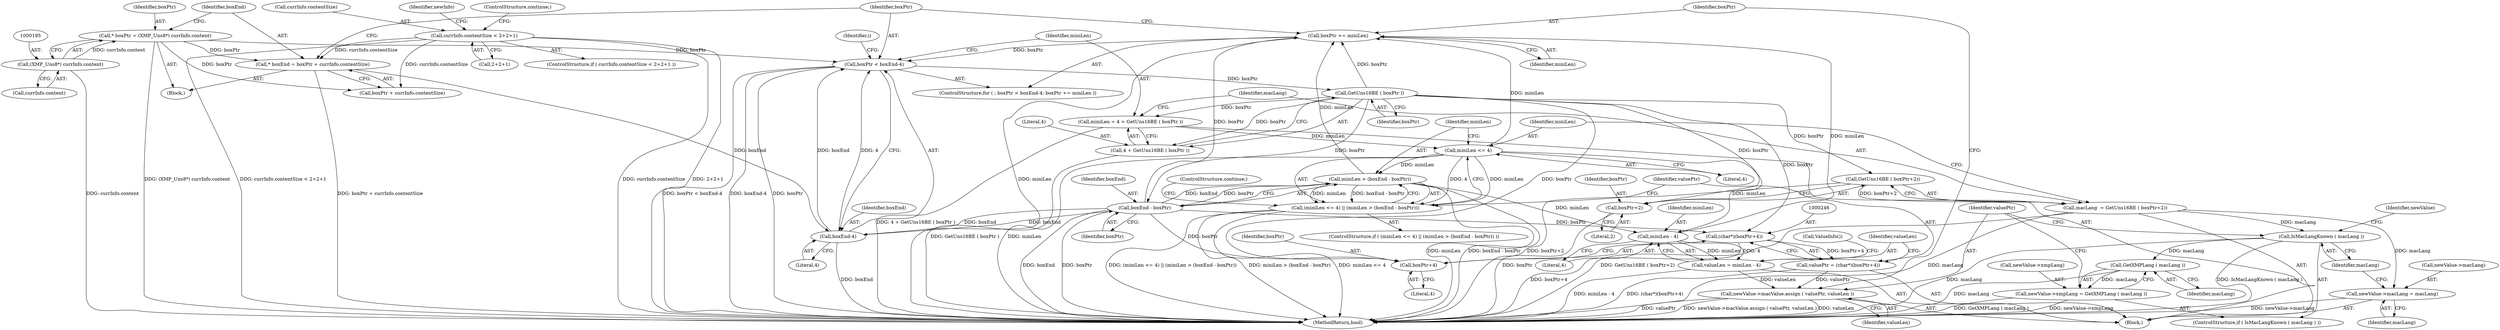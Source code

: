digraph "1_exempi_886cd1d2314755adb1f4cdb99c16ff00830f0331@pointer" {
"1000215" [label="(Call,boxPtr += miniLen)"];
"1000236" [label="(Call,miniLen > (boxEnd - boxPtr))"];
"1000233" [label="(Call,miniLen <= 4)"];
"1000219" [label="(Call,miniLen = 4 + GetUns16BE ( boxPtr ))"];
"1000223" [label="(Call,GetUns16BE ( boxPtr ))"];
"1000210" [label="(Call,boxPtr < boxEnd-4)"];
"1000215" [label="(Call,boxPtr += miniLen)"];
"1000253" [label="(Call,miniLen - 4)"];
"1000238" [label="(Call,boxEnd - boxPtr)"];
"1000212" [label="(Call,boxEnd-4)"];
"1000200" [label="(Call,* boxEnd = boxPtr + currInfo.contentSize)"];
"1000192" [label="(Call,* boxPtr = (XMP_Uns8*) currInfo.content)"];
"1000194" [label="(Call,(XMP_Uns8*) currInfo.content)"];
"1000159" [label="(Call,currInfo.contentSize < 2+2+1)"];
"1000232" [label="(Call,(miniLen <= 4) || (miniLen > (boxEnd - boxPtr)))"];
"1000251" [label="(Call,valueLen = miniLen - 4)"];
"1000277" [label="(Call,newValue->macValue.assign ( valuePtr, valueLen ))"];
"1000221" [label="(Call,4 + GetUns16BE ( boxPtr ))"];
"1000227" [label="(Call,GetUns16BE ( boxPtr+2))"];
"1000225" [label="(Call,macLang  = GetUns16BE ( boxPtr+2))"];
"1000263" [label="(Call,newValue->macLang = macLang)"];
"1000269" [label="(Call,IsMacLangKnown ( macLang ))"];
"1000275" [label="(Call,GetXMPLang ( macLang ))"];
"1000271" [label="(Call,newValue->xmpLang = GetXMPLang ( macLang ))"];
"1000228" [label="(Call,boxPtr+2)"];
"1000245" [label="(Call,(char*)(boxPtr+4))"];
"1000243" [label="(Call,valuePtr = (char*)(boxPtr+4))"];
"1000247" [label="(Call,boxPtr+4)"];
"1000133" [label="(Identifier,i)"];
"1000251" [label="(Call,valueLen = miniLen - 4)"];
"1000218" [label="(Block,)"];
"1000270" [label="(Identifier,macLang)"];
"1000236" [label="(Call,miniLen > (boxEnd - boxPtr))"];
"1000233" [label="(Call,miniLen <= 4)"];
"1000276" [label="(Identifier,macLang)"];
"1000267" [label="(Identifier,macLang)"];
"1000159" [label="(Call,currInfo.contentSize < 2+2+1)"];
"1000238" [label="(Call,boxEnd - boxPtr)"];
"1000271" [label="(Call,newValue->xmpLang = GetXMPLang ( macLang ))"];
"1000237" [label="(Identifier,miniLen)"];
"1000228" [label="(Call,boxPtr+2)"];
"1000273" [label="(Identifier,newValue)"];
"1000255" [label="(Literal,4)"];
"1000216" [label="(Identifier,boxPtr)"];
"1000231" [label="(ControlStructure,if ( (miniLen <= 4) || (miniLen > (boxEnd - boxPtr)) ))"];
"1000223" [label="(Call,GetUns16BE ( boxPtr ))"];
"1000192" [label="(Call,* boxPtr = (XMP_Uns8*) currInfo.content)"];
"1000213" [label="(Identifier,boxEnd)"];
"1000249" [label="(Literal,4)"];
"1000215" [label="(Call,boxPtr += miniLen)"];
"1000171" [label="(Identifier,newInfo)"];
"1000279" [label="(Identifier,valueLen)"];
"1000278" [label="(Identifier,valuePtr)"];
"1000240" [label="(Identifier,boxPtr)"];
"1000193" [label="(Identifier,boxPtr)"];
"1000202" [label="(Call,boxPtr + currInfo.contentSize)"];
"1000243" [label="(Call,valuePtr = (char*)(boxPtr+4))"];
"1000217" [label="(Identifier,miniLen)"];
"1000283" [label="(MethodReturn,bool)"];
"1000220" [label="(Identifier,miniLen)"];
"1000212" [label="(Call,boxEnd-4)"];
"1000230" [label="(Literal,2)"];
"1000168" [label="(ControlStructure,continue;)"];
"1000269" [label="(Call,IsMacLangKnown ( macLang ))"];
"1000224" [label="(Identifier,boxPtr)"];
"1000210" [label="(Call,boxPtr < boxEnd-4)"];
"1000268" [label="(ControlStructure,if ( IsMacLangKnown ( macLang ) ))"];
"1000275" [label="(Call,GetXMPLang ( macLang ))"];
"1000263" [label="(Call,newValue->macLang = macLang)"];
"1000201" [label="(Identifier,boxEnd)"];
"1000257" [label="(Call,ValueInfo())"];
"1000163" [label="(Call,2+2+1)"];
"1000272" [label="(Call,newValue->xmpLang)"];
"1000196" [label="(Call,currInfo.content)"];
"1000235" [label="(Literal,4)"];
"1000248" [label="(Identifier,boxPtr)"];
"1000160" [label="(Call,currInfo.contentSize)"];
"1000222" [label="(Literal,4)"];
"1000245" [label="(Call,(char*)(boxPtr+4))"];
"1000247" [label="(Call,boxPtr+4)"];
"1000254" [label="(Identifier,miniLen)"];
"1000158" [label="(ControlStructure,if ( currInfo.contentSize < 2+2+1 ))"];
"1000277" [label="(Call,newValue->macValue.assign ( valuePtr, valueLen ))"];
"1000253" [label="(Call,miniLen - 4)"];
"1000225" [label="(Call,macLang  = GetUns16BE ( boxPtr+2))"];
"1000241" [label="(ControlStructure,continue;)"];
"1000221" [label="(Call,4 + GetUns16BE ( boxPtr ))"];
"1000234" [label="(Identifier,miniLen)"];
"1000219" [label="(Call,miniLen = 4 + GetUns16BE ( boxPtr ))"];
"1000200" [label="(Call,* boxEnd = boxPtr + currInfo.contentSize)"];
"1000209" [label="(ControlStructure,for ( ; boxPtr < boxEnd-4; boxPtr += miniLen ))"];
"1000229" [label="(Identifier,boxPtr)"];
"1000239" [label="(Identifier,boxEnd)"];
"1000214" [label="(Literal,4)"];
"1000264" [label="(Call,newValue->macLang)"];
"1000244" [label="(Identifier,valuePtr)"];
"1000226" [label="(Identifier,macLang)"];
"1000227" [label="(Call,GetUns16BE ( boxPtr+2))"];
"1000232" [label="(Call,(miniLen <= 4) || (miniLen > (boxEnd - boxPtr)))"];
"1000211" [label="(Identifier,boxPtr)"];
"1000134" [label="(Block,)"];
"1000194" [label="(Call,(XMP_Uns8*) currInfo.content)"];
"1000252" [label="(Identifier,valueLen)"];
"1000215" -> "1000209"  [label="AST: "];
"1000215" -> "1000217"  [label="CFG: "];
"1000216" -> "1000215"  [label="AST: "];
"1000217" -> "1000215"  [label="AST: "];
"1000211" -> "1000215"  [label="CFG: "];
"1000215" -> "1000283"  [label="DDG: miniLen"];
"1000215" -> "1000210"  [label="DDG: boxPtr"];
"1000236" -> "1000215"  [label="DDG: miniLen"];
"1000253" -> "1000215"  [label="DDG: miniLen"];
"1000233" -> "1000215"  [label="DDG: miniLen"];
"1000238" -> "1000215"  [label="DDG: boxPtr"];
"1000223" -> "1000215"  [label="DDG: boxPtr"];
"1000236" -> "1000232"  [label="AST: "];
"1000236" -> "1000238"  [label="CFG: "];
"1000237" -> "1000236"  [label="AST: "];
"1000238" -> "1000236"  [label="AST: "];
"1000232" -> "1000236"  [label="CFG: "];
"1000236" -> "1000283"  [label="DDG: miniLen"];
"1000236" -> "1000283"  [label="DDG: boxEnd - boxPtr"];
"1000236" -> "1000232"  [label="DDG: miniLen"];
"1000236" -> "1000232"  [label="DDG: boxEnd - boxPtr"];
"1000233" -> "1000236"  [label="DDG: miniLen"];
"1000238" -> "1000236"  [label="DDG: boxEnd"];
"1000238" -> "1000236"  [label="DDG: boxPtr"];
"1000236" -> "1000253"  [label="DDG: miniLen"];
"1000233" -> "1000232"  [label="AST: "];
"1000233" -> "1000235"  [label="CFG: "];
"1000234" -> "1000233"  [label="AST: "];
"1000235" -> "1000233"  [label="AST: "];
"1000237" -> "1000233"  [label="CFG: "];
"1000232" -> "1000233"  [label="CFG: "];
"1000233" -> "1000283"  [label="DDG: miniLen"];
"1000233" -> "1000232"  [label="DDG: miniLen"];
"1000233" -> "1000232"  [label="DDG: 4"];
"1000219" -> "1000233"  [label="DDG: miniLen"];
"1000233" -> "1000253"  [label="DDG: miniLen"];
"1000219" -> "1000218"  [label="AST: "];
"1000219" -> "1000221"  [label="CFG: "];
"1000220" -> "1000219"  [label="AST: "];
"1000221" -> "1000219"  [label="AST: "];
"1000226" -> "1000219"  [label="CFG: "];
"1000219" -> "1000283"  [label="DDG: 4 + GetUns16BE ( boxPtr )"];
"1000223" -> "1000219"  [label="DDG: boxPtr"];
"1000223" -> "1000221"  [label="AST: "];
"1000223" -> "1000224"  [label="CFG: "];
"1000224" -> "1000223"  [label="AST: "];
"1000221" -> "1000223"  [label="CFG: "];
"1000223" -> "1000221"  [label="DDG: boxPtr"];
"1000210" -> "1000223"  [label="DDG: boxPtr"];
"1000223" -> "1000227"  [label="DDG: boxPtr"];
"1000223" -> "1000228"  [label="DDG: boxPtr"];
"1000223" -> "1000238"  [label="DDG: boxPtr"];
"1000223" -> "1000245"  [label="DDG: boxPtr"];
"1000223" -> "1000247"  [label="DDG: boxPtr"];
"1000210" -> "1000209"  [label="AST: "];
"1000210" -> "1000212"  [label="CFG: "];
"1000211" -> "1000210"  [label="AST: "];
"1000212" -> "1000210"  [label="AST: "];
"1000220" -> "1000210"  [label="CFG: "];
"1000133" -> "1000210"  [label="CFG: "];
"1000210" -> "1000283"  [label="DDG: boxPtr < boxEnd-4"];
"1000210" -> "1000283"  [label="DDG: boxEnd-4"];
"1000210" -> "1000283"  [label="DDG: boxPtr"];
"1000192" -> "1000210"  [label="DDG: boxPtr"];
"1000212" -> "1000210"  [label="DDG: boxEnd"];
"1000212" -> "1000210"  [label="DDG: 4"];
"1000253" -> "1000251"  [label="AST: "];
"1000253" -> "1000255"  [label="CFG: "];
"1000254" -> "1000253"  [label="AST: "];
"1000255" -> "1000253"  [label="AST: "];
"1000251" -> "1000253"  [label="CFG: "];
"1000253" -> "1000251"  [label="DDG: miniLen"];
"1000253" -> "1000251"  [label="DDG: 4"];
"1000238" -> "1000240"  [label="CFG: "];
"1000239" -> "1000238"  [label="AST: "];
"1000240" -> "1000238"  [label="AST: "];
"1000238" -> "1000283"  [label="DDG: boxEnd"];
"1000238" -> "1000283"  [label="DDG: boxPtr"];
"1000238" -> "1000212"  [label="DDG: boxEnd"];
"1000212" -> "1000238"  [label="DDG: boxEnd"];
"1000238" -> "1000245"  [label="DDG: boxPtr"];
"1000238" -> "1000247"  [label="DDG: boxPtr"];
"1000212" -> "1000214"  [label="CFG: "];
"1000213" -> "1000212"  [label="AST: "];
"1000214" -> "1000212"  [label="AST: "];
"1000212" -> "1000283"  [label="DDG: boxEnd"];
"1000200" -> "1000212"  [label="DDG: boxEnd"];
"1000200" -> "1000134"  [label="AST: "];
"1000200" -> "1000202"  [label="CFG: "];
"1000201" -> "1000200"  [label="AST: "];
"1000202" -> "1000200"  [label="AST: "];
"1000211" -> "1000200"  [label="CFG: "];
"1000200" -> "1000283"  [label="DDG: boxPtr + currInfo.contentSize"];
"1000192" -> "1000200"  [label="DDG: boxPtr"];
"1000159" -> "1000200"  [label="DDG: currInfo.contentSize"];
"1000192" -> "1000134"  [label="AST: "];
"1000192" -> "1000194"  [label="CFG: "];
"1000193" -> "1000192"  [label="AST: "];
"1000194" -> "1000192"  [label="AST: "];
"1000201" -> "1000192"  [label="CFG: "];
"1000192" -> "1000283"  [label="DDG: (XMP_Uns8*) currInfo.content"];
"1000194" -> "1000192"  [label="DDG: currInfo.content"];
"1000192" -> "1000202"  [label="DDG: boxPtr"];
"1000194" -> "1000196"  [label="CFG: "];
"1000195" -> "1000194"  [label="AST: "];
"1000196" -> "1000194"  [label="AST: "];
"1000194" -> "1000283"  [label="DDG: currInfo.content"];
"1000159" -> "1000158"  [label="AST: "];
"1000159" -> "1000163"  [label="CFG: "];
"1000160" -> "1000159"  [label="AST: "];
"1000163" -> "1000159"  [label="AST: "];
"1000168" -> "1000159"  [label="CFG: "];
"1000171" -> "1000159"  [label="CFG: "];
"1000159" -> "1000283"  [label="DDG: currInfo.contentSize < 2+2+1"];
"1000159" -> "1000283"  [label="DDG: currInfo.contentSize"];
"1000159" -> "1000283"  [label="DDG: 2+2+1"];
"1000159" -> "1000202"  [label="DDG: currInfo.contentSize"];
"1000232" -> "1000231"  [label="AST: "];
"1000241" -> "1000232"  [label="CFG: "];
"1000244" -> "1000232"  [label="CFG: "];
"1000232" -> "1000283"  [label="DDG: (miniLen <= 4) || (miniLen > (boxEnd - boxPtr))"];
"1000232" -> "1000283"  [label="DDG: miniLen > (boxEnd - boxPtr)"];
"1000232" -> "1000283"  [label="DDG: miniLen <= 4"];
"1000251" -> "1000218"  [label="AST: "];
"1000252" -> "1000251"  [label="AST: "];
"1000257" -> "1000251"  [label="CFG: "];
"1000251" -> "1000283"  [label="DDG: miniLen - 4"];
"1000251" -> "1000277"  [label="DDG: valueLen"];
"1000277" -> "1000218"  [label="AST: "];
"1000277" -> "1000279"  [label="CFG: "];
"1000278" -> "1000277"  [label="AST: "];
"1000279" -> "1000277"  [label="AST: "];
"1000216" -> "1000277"  [label="CFG: "];
"1000277" -> "1000283"  [label="DDG: valuePtr"];
"1000277" -> "1000283"  [label="DDG: newValue->macValue.assign ( valuePtr, valueLen )"];
"1000277" -> "1000283"  [label="DDG: valueLen"];
"1000243" -> "1000277"  [label="DDG: valuePtr"];
"1000222" -> "1000221"  [label="AST: "];
"1000221" -> "1000283"  [label="DDG: GetUns16BE ( boxPtr )"];
"1000227" -> "1000225"  [label="AST: "];
"1000227" -> "1000228"  [label="CFG: "];
"1000228" -> "1000227"  [label="AST: "];
"1000225" -> "1000227"  [label="CFG: "];
"1000227" -> "1000283"  [label="DDG: boxPtr+2"];
"1000227" -> "1000225"  [label="DDG: boxPtr+2"];
"1000225" -> "1000218"  [label="AST: "];
"1000226" -> "1000225"  [label="AST: "];
"1000234" -> "1000225"  [label="CFG: "];
"1000225" -> "1000283"  [label="DDG: GetUns16BE ( boxPtr+2)"];
"1000225" -> "1000283"  [label="DDG: macLang"];
"1000225" -> "1000263"  [label="DDG: macLang"];
"1000225" -> "1000269"  [label="DDG: macLang"];
"1000263" -> "1000218"  [label="AST: "];
"1000263" -> "1000267"  [label="CFG: "];
"1000264" -> "1000263"  [label="AST: "];
"1000267" -> "1000263"  [label="AST: "];
"1000270" -> "1000263"  [label="CFG: "];
"1000263" -> "1000283"  [label="DDG: newValue->macLang"];
"1000269" -> "1000268"  [label="AST: "];
"1000269" -> "1000270"  [label="CFG: "];
"1000270" -> "1000269"  [label="AST: "];
"1000273" -> "1000269"  [label="CFG: "];
"1000278" -> "1000269"  [label="CFG: "];
"1000269" -> "1000283"  [label="DDG: IsMacLangKnown ( macLang )"];
"1000269" -> "1000283"  [label="DDG: macLang"];
"1000269" -> "1000275"  [label="DDG: macLang"];
"1000275" -> "1000271"  [label="AST: "];
"1000275" -> "1000276"  [label="CFG: "];
"1000276" -> "1000275"  [label="AST: "];
"1000271" -> "1000275"  [label="CFG: "];
"1000275" -> "1000283"  [label="DDG: macLang"];
"1000275" -> "1000271"  [label="DDG: macLang"];
"1000271" -> "1000268"  [label="AST: "];
"1000272" -> "1000271"  [label="AST: "];
"1000278" -> "1000271"  [label="CFG: "];
"1000271" -> "1000283"  [label="DDG: GetXMPLang ( macLang )"];
"1000271" -> "1000283"  [label="DDG: newValue->xmpLang"];
"1000228" -> "1000230"  [label="CFG: "];
"1000229" -> "1000228"  [label="AST: "];
"1000230" -> "1000228"  [label="AST: "];
"1000228" -> "1000283"  [label="DDG: boxPtr"];
"1000245" -> "1000243"  [label="AST: "];
"1000245" -> "1000247"  [label="CFG: "];
"1000246" -> "1000245"  [label="AST: "];
"1000247" -> "1000245"  [label="AST: "];
"1000243" -> "1000245"  [label="CFG: "];
"1000245" -> "1000283"  [label="DDG: boxPtr+4"];
"1000245" -> "1000243"  [label="DDG: boxPtr+4"];
"1000243" -> "1000218"  [label="AST: "];
"1000244" -> "1000243"  [label="AST: "];
"1000252" -> "1000243"  [label="CFG: "];
"1000243" -> "1000283"  [label="DDG: (char*)(boxPtr+4)"];
"1000247" -> "1000249"  [label="CFG: "];
"1000248" -> "1000247"  [label="AST: "];
"1000249" -> "1000247"  [label="AST: "];
}
